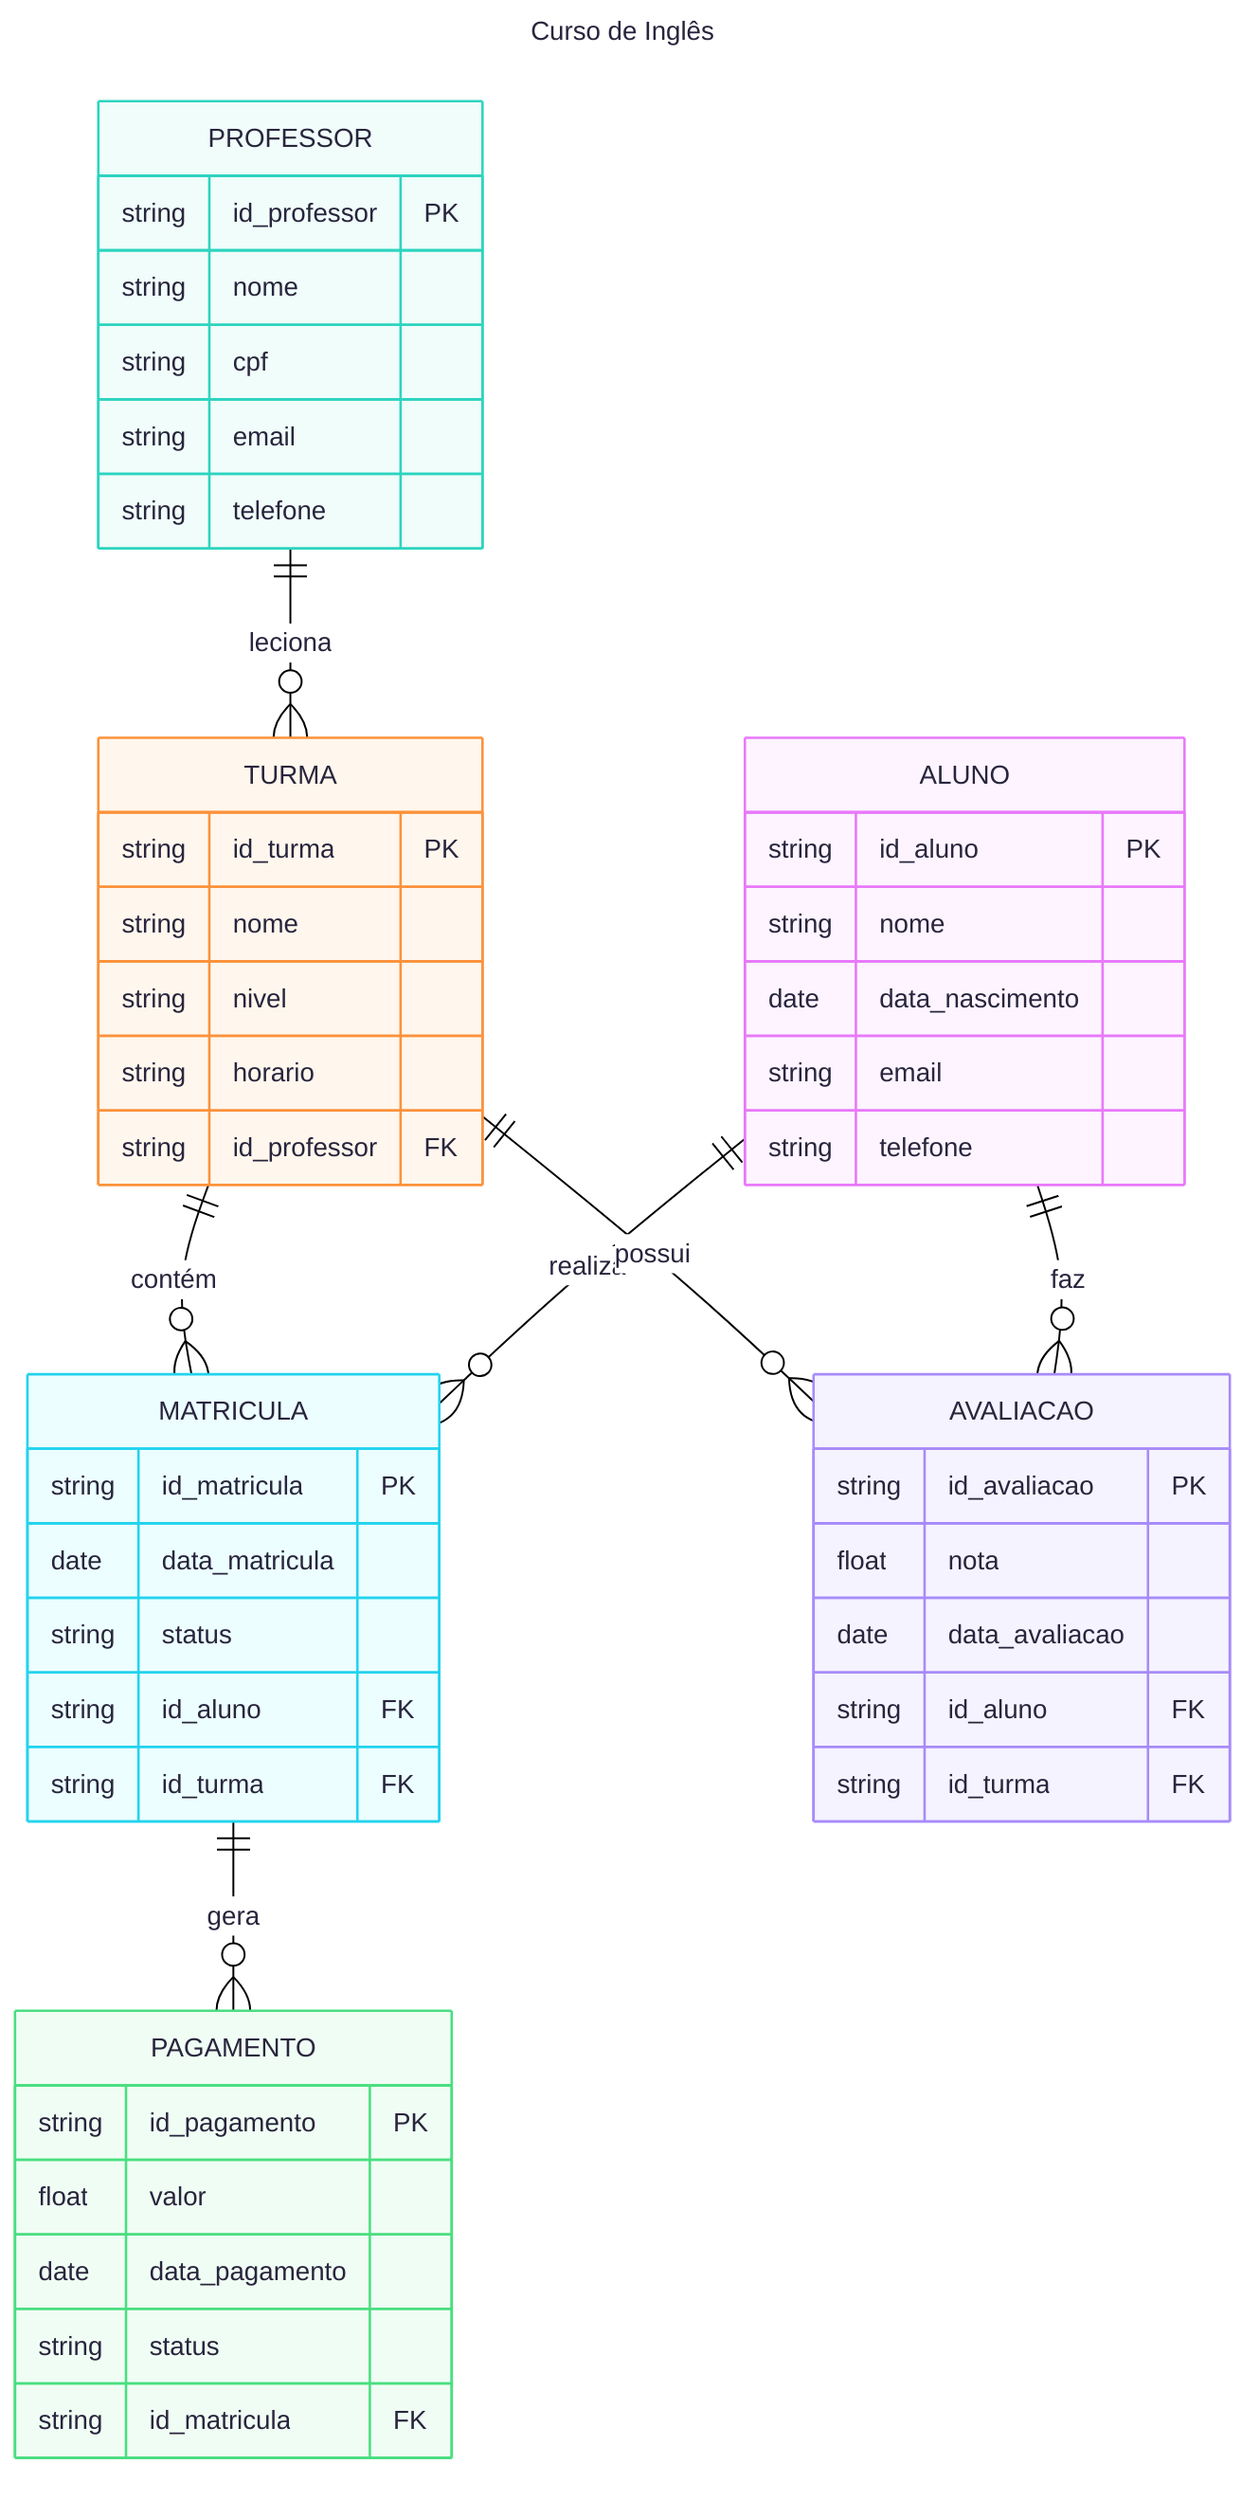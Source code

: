 ---
config:
  layout: dagre
  theme: redux-color
title: Curso de Inglês
---
erDiagram
	direction TB
    ALUNO {
		string id_aluno PK ""  
		string nome  ""  
		date data_nascimento  ""  
		string email  ""  
		string telefone  ""  
	}
	PROFESSOR {
		string id_professor PK ""  
		string nome  ""  
		string cpf  ""  
		string email  ""  
		string telefone  ""  
	}
	TURMA {
		string id_turma PK ""  
		string nome  ""  
		string nivel  ""  
		string horario  ""  
		string id_professor FK ""  
	}
	MATRICULA {
		string id_matricula PK ""  
		date data_matricula  ""  
		string status  ""  
		string id_aluno FK ""  
		string id_turma FK ""  
	}
	PAGAMENTO {
		string id_pagamento PK ""  
		float valor  ""  
		date data_pagamento  ""  
		string status  ""  
		string id_matricula FK ""  
	}
	AVALIACAO {
		string id_avaliacao PK ""  
		float nota  ""  
		date data_avaliacao  ""  
		string id_aluno FK ""  
		string id_turma FK ""  
	}
	PROFESSOR||--o{TURMA:"leciona"
	TURMA||--o{MATRICULA:"contém"
	ALUNO||--o{MATRICULA:"realiza"
	MATRICULA||--o{PAGAMENTO:"gera"
	TURMA||--o{AVALIACAO:"possui"
	ALUNO||--o{AVALIACAO:"faz"